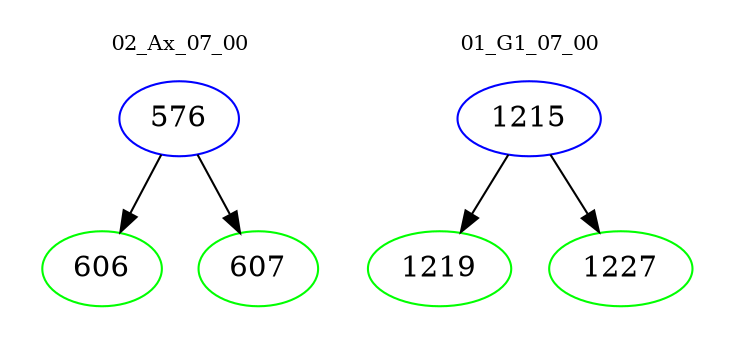 digraph{
subgraph cluster_0 {
color = white
label = "02_Ax_07_00";
fontsize=10;
T0_576 [label="576", color="blue"]
T0_576 -> T0_606 [color="black"]
T0_606 [label="606", color="green"]
T0_576 -> T0_607 [color="black"]
T0_607 [label="607", color="green"]
}
subgraph cluster_1 {
color = white
label = "01_G1_07_00";
fontsize=10;
T1_1215 [label="1215", color="blue"]
T1_1215 -> T1_1219 [color="black"]
T1_1219 [label="1219", color="green"]
T1_1215 -> T1_1227 [color="black"]
T1_1227 [label="1227", color="green"]
}
}
